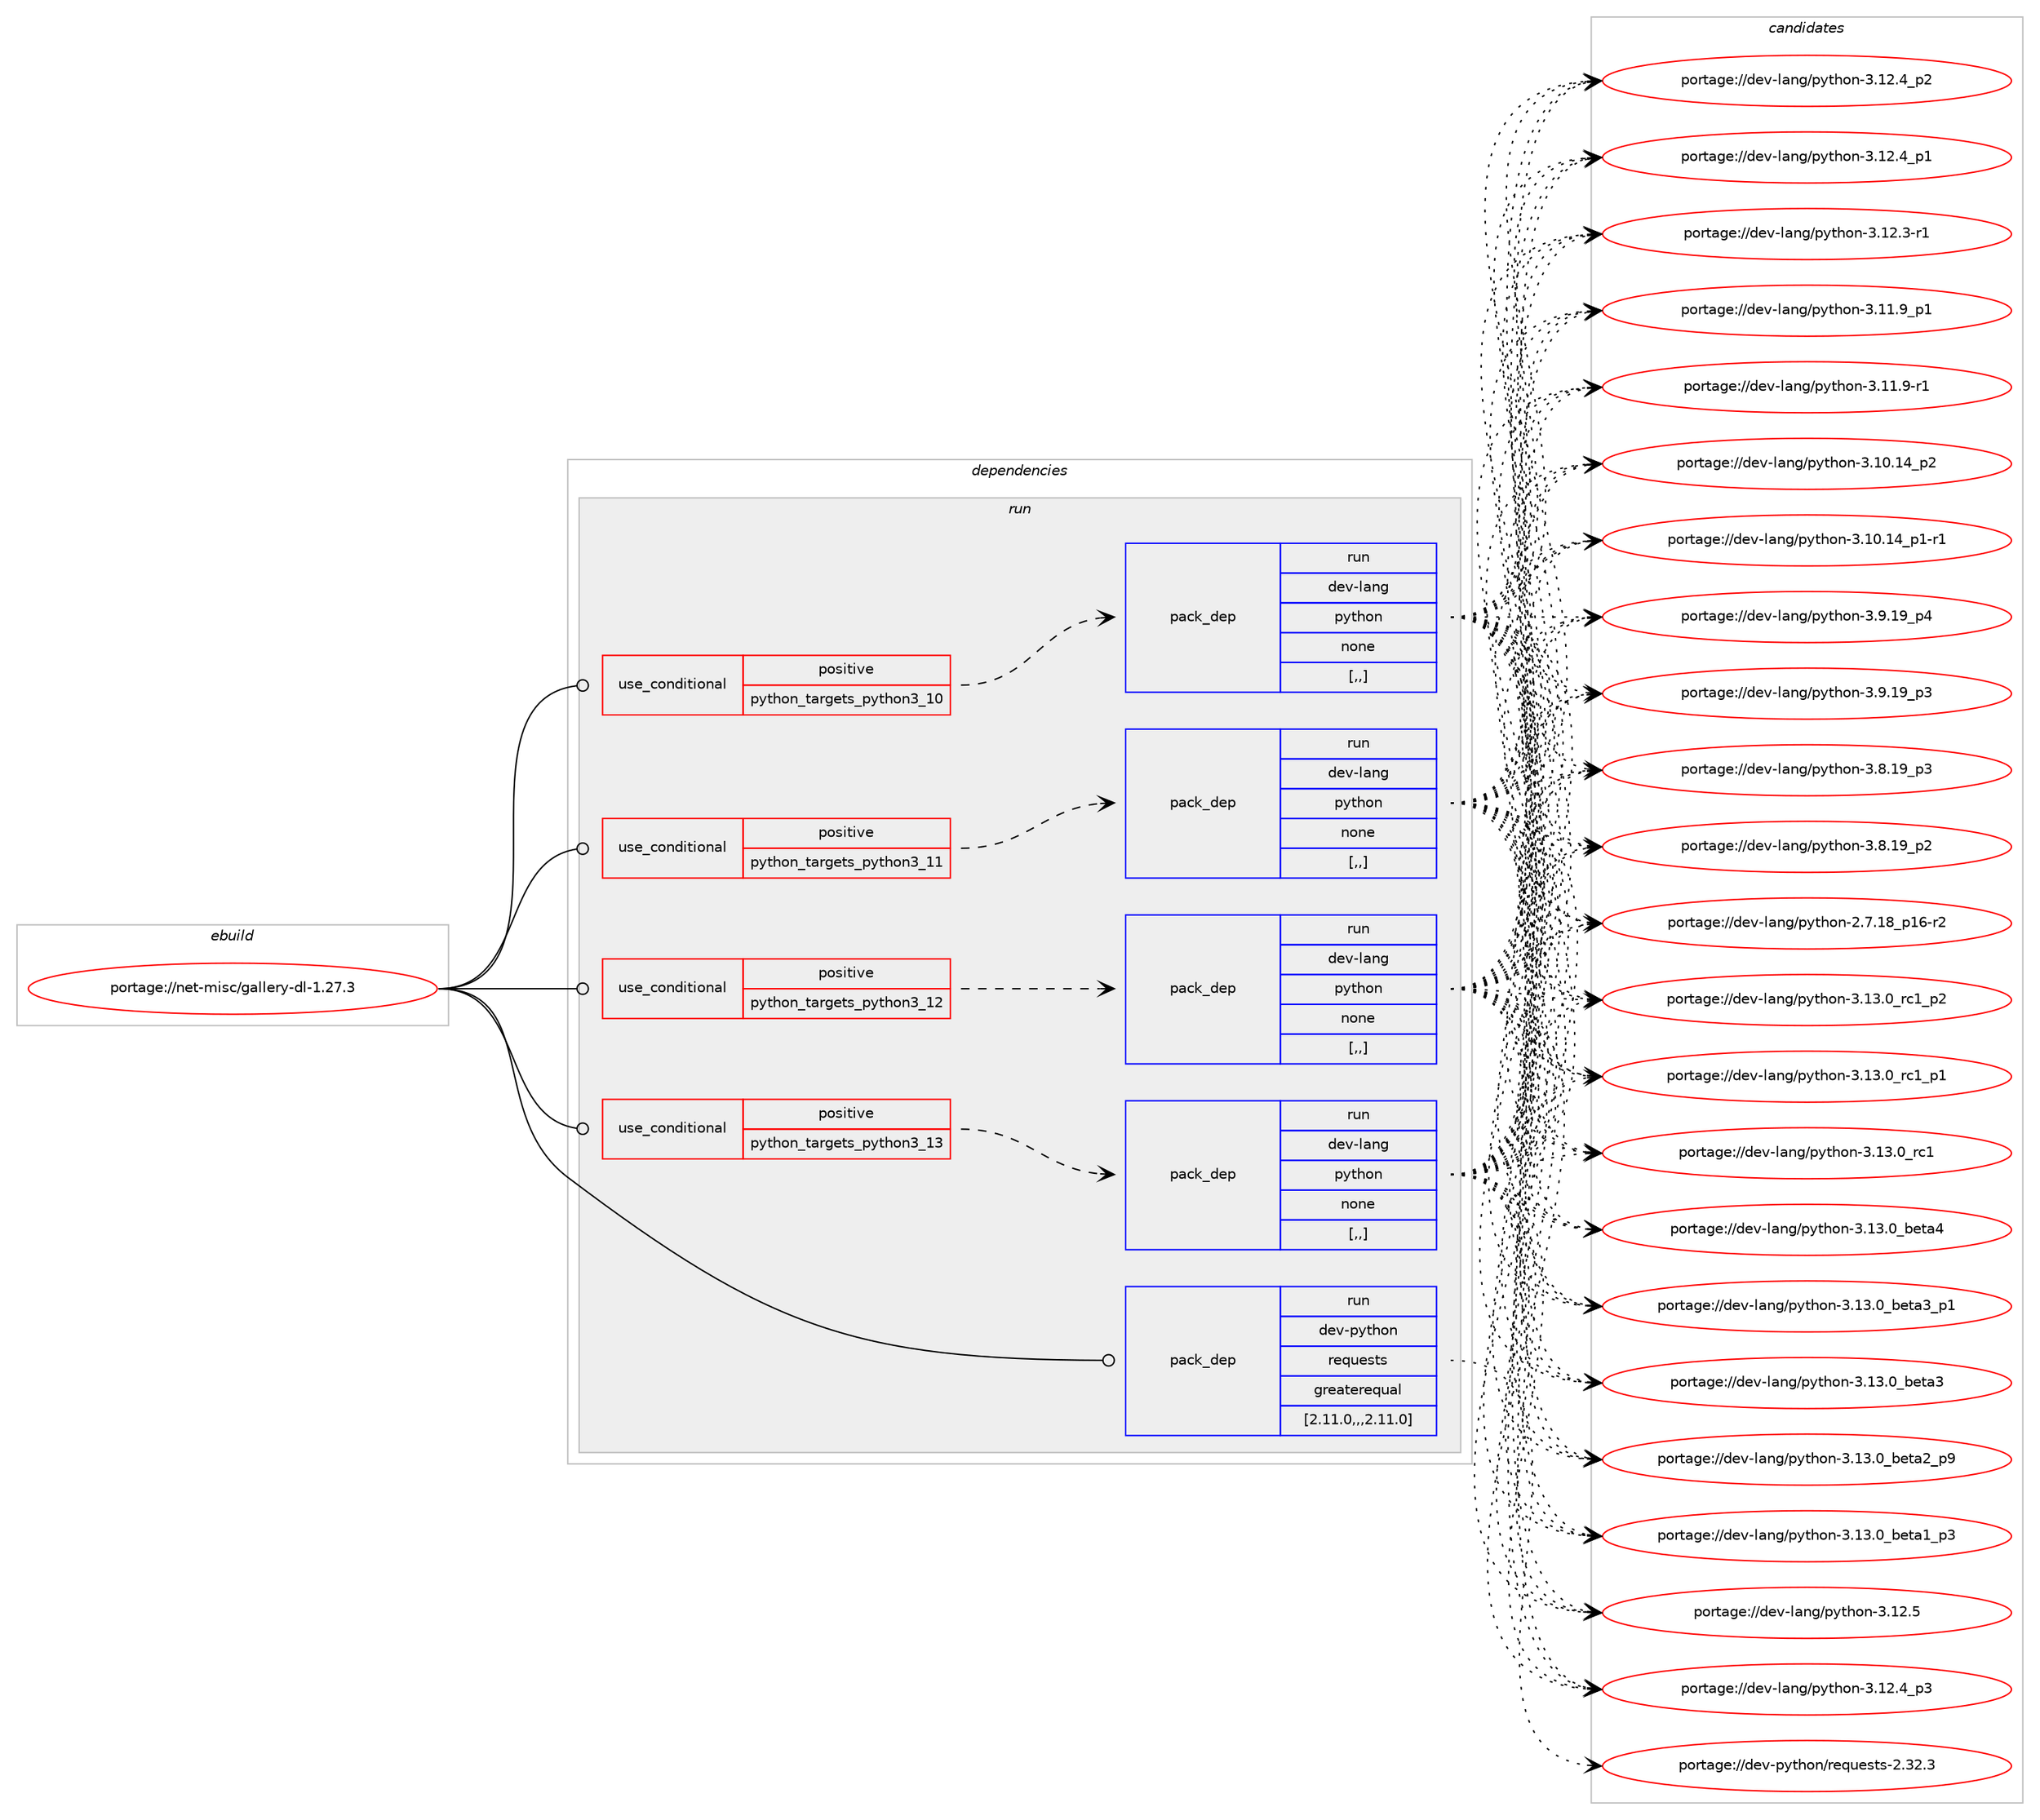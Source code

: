 digraph prolog {

# *************
# Graph options
# *************

newrank=true;
concentrate=true;
compound=true;
graph [rankdir=LR,fontname=Helvetica,fontsize=10,ranksep=1.5];#, ranksep=2.5, nodesep=0.2];
edge  [arrowhead=vee];
node  [fontname=Helvetica,fontsize=10];

# **********
# The ebuild
# **********

subgraph cluster_leftcol {
color=gray;
label=<<i>ebuild</i>>;
id [label="portage://net-misc/gallery-dl-1.27.3", color=red, width=4, href="../net-misc/gallery-dl-1.27.3.svg"];
}

# ****************
# The dependencies
# ****************

subgraph cluster_midcol {
color=gray;
label=<<i>dependencies</i>>;
subgraph cluster_compile {
fillcolor="#eeeeee";
style=filled;
label=<<i>compile</i>>;
}
subgraph cluster_compileandrun {
fillcolor="#eeeeee";
style=filled;
label=<<i>compile and run</i>>;
}
subgraph cluster_run {
fillcolor="#eeeeee";
style=filled;
label=<<i>run</i>>;
subgraph cond199 {
dependency772 [label=<<TABLE BORDER="0" CELLBORDER="1" CELLSPACING="0" CELLPADDING="4"><TR><TD ROWSPAN="3" CELLPADDING="10">use_conditional</TD></TR><TR><TD>positive</TD></TR><TR><TD>python_targets_python3_10</TD></TR></TABLE>>, shape=none, color=red];
subgraph pack563 {
dependency773 [label=<<TABLE BORDER="0" CELLBORDER="1" CELLSPACING="0" CELLPADDING="4" WIDTH="220"><TR><TD ROWSPAN="6" CELLPADDING="30">pack_dep</TD></TR><TR><TD WIDTH="110">run</TD></TR><TR><TD>dev-lang</TD></TR><TR><TD>python</TD></TR><TR><TD>none</TD></TR><TR><TD>[,,]</TD></TR></TABLE>>, shape=none, color=blue];
}
dependency772:e -> dependency773:w [weight=20,style="dashed",arrowhead="vee"];
}
id:e -> dependency772:w [weight=20,style="solid",arrowhead="odot"];
subgraph cond200 {
dependency774 [label=<<TABLE BORDER="0" CELLBORDER="1" CELLSPACING="0" CELLPADDING="4"><TR><TD ROWSPAN="3" CELLPADDING="10">use_conditional</TD></TR><TR><TD>positive</TD></TR><TR><TD>python_targets_python3_11</TD></TR></TABLE>>, shape=none, color=red];
subgraph pack564 {
dependency775 [label=<<TABLE BORDER="0" CELLBORDER="1" CELLSPACING="0" CELLPADDING="4" WIDTH="220"><TR><TD ROWSPAN="6" CELLPADDING="30">pack_dep</TD></TR><TR><TD WIDTH="110">run</TD></TR><TR><TD>dev-lang</TD></TR><TR><TD>python</TD></TR><TR><TD>none</TD></TR><TR><TD>[,,]</TD></TR></TABLE>>, shape=none, color=blue];
}
dependency774:e -> dependency775:w [weight=20,style="dashed",arrowhead="vee"];
}
id:e -> dependency774:w [weight=20,style="solid",arrowhead="odot"];
subgraph cond201 {
dependency776 [label=<<TABLE BORDER="0" CELLBORDER="1" CELLSPACING="0" CELLPADDING="4"><TR><TD ROWSPAN="3" CELLPADDING="10">use_conditional</TD></TR><TR><TD>positive</TD></TR><TR><TD>python_targets_python3_12</TD></TR></TABLE>>, shape=none, color=red];
subgraph pack565 {
dependency777 [label=<<TABLE BORDER="0" CELLBORDER="1" CELLSPACING="0" CELLPADDING="4" WIDTH="220"><TR><TD ROWSPAN="6" CELLPADDING="30">pack_dep</TD></TR><TR><TD WIDTH="110">run</TD></TR><TR><TD>dev-lang</TD></TR><TR><TD>python</TD></TR><TR><TD>none</TD></TR><TR><TD>[,,]</TD></TR></TABLE>>, shape=none, color=blue];
}
dependency776:e -> dependency777:w [weight=20,style="dashed",arrowhead="vee"];
}
id:e -> dependency776:w [weight=20,style="solid",arrowhead="odot"];
subgraph cond202 {
dependency778 [label=<<TABLE BORDER="0" CELLBORDER="1" CELLSPACING="0" CELLPADDING="4"><TR><TD ROWSPAN="3" CELLPADDING="10">use_conditional</TD></TR><TR><TD>positive</TD></TR><TR><TD>python_targets_python3_13</TD></TR></TABLE>>, shape=none, color=red];
subgraph pack566 {
dependency779 [label=<<TABLE BORDER="0" CELLBORDER="1" CELLSPACING="0" CELLPADDING="4" WIDTH="220"><TR><TD ROWSPAN="6" CELLPADDING="30">pack_dep</TD></TR><TR><TD WIDTH="110">run</TD></TR><TR><TD>dev-lang</TD></TR><TR><TD>python</TD></TR><TR><TD>none</TD></TR><TR><TD>[,,]</TD></TR></TABLE>>, shape=none, color=blue];
}
dependency778:e -> dependency779:w [weight=20,style="dashed",arrowhead="vee"];
}
id:e -> dependency778:w [weight=20,style="solid",arrowhead="odot"];
subgraph pack567 {
dependency780 [label=<<TABLE BORDER="0" CELLBORDER="1" CELLSPACING="0" CELLPADDING="4" WIDTH="220"><TR><TD ROWSPAN="6" CELLPADDING="30">pack_dep</TD></TR><TR><TD WIDTH="110">run</TD></TR><TR><TD>dev-python</TD></TR><TR><TD>requests</TD></TR><TR><TD>greaterequal</TD></TR><TR><TD>[2.11.0,,,2.11.0]</TD></TR></TABLE>>, shape=none, color=blue];
}
id:e -> dependency780:w [weight=20,style="solid",arrowhead="odot"];
}
}

# **************
# The candidates
# **************

subgraph cluster_choices {
rank=same;
color=gray;
label=<<i>candidates</i>>;

subgraph choice563 {
color=black;
nodesep=1;
choice100101118451089711010347112121116104111110455146495146489511499499511250 [label="portage://dev-lang/python-3.13.0_rc1_p2", color=red, width=4,href="../dev-lang/python-3.13.0_rc1_p2.svg"];
choice100101118451089711010347112121116104111110455146495146489511499499511249 [label="portage://dev-lang/python-3.13.0_rc1_p1", color=red, width=4,href="../dev-lang/python-3.13.0_rc1_p1.svg"];
choice10010111845108971101034711212111610411111045514649514648951149949 [label="portage://dev-lang/python-3.13.0_rc1", color=red, width=4,href="../dev-lang/python-3.13.0_rc1.svg"];
choice1001011184510897110103471121211161041111104551464951464895981011169752 [label="portage://dev-lang/python-3.13.0_beta4", color=red, width=4,href="../dev-lang/python-3.13.0_beta4.svg"];
choice10010111845108971101034711212111610411111045514649514648959810111697519511249 [label="portage://dev-lang/python-3.13.0_beta3_p1", color=red, width=4,href="../dev-lang/python-3.13.0_beta3_p1.svg"];
choice1001011184510897110103471121211161041111104551464951464895981011169751 [label="portage://dev-lang/python-3.13.0_beta3", color=red, width=4,href="../dev-lang/python-3.13.0_beta3.svg"];
choice10010111845108971101034711212111610411111045514649514648959810111697509511257 [label="portage://dev-lang/python-3.13.0_beta2_p9", color=red, width=4,href="../dev-lang/python-3.13.0_beta2_p9.svg"];
choice10010111845108971101034711212111610411111045514649514648959810111697499511251 [label="portage://dev-lang/python-3.13.0_beta1_p3", color=red, width=4,href="../dev-lang/python-3.13.0_beta1_p3.svg"];
choice10010111845108971101034711212111610411111045514649504653 [label="portage://dev-lang/python-3.12.5", color=red, width=4,href="../dev-lang/python-3.12.5.svg"];
choice100101118451089711010347112121116104111110455146495046529511251 [label="portage://dev-lang/python-3.12.4_p3", color=red, width=4,href="../dev-lang/python-3.12.4_p3.svg"];
choice100101118451089711010347112121116104111110455146495046529511250 [label="portage://dev-lang/python-3.12.4_p2", color=red, width=4,href="../dev-lang/python-3.12.4_p2.svg"];
choice100101118451089711010347112121116104111110455146495046529511249 [label="portage://dev-lang/python-3.12.4_p1", color=red, width=4,href="../dev-lang/python-3.12.4_p1.svg"];
choice100101118451089711010347112121116104111110455146495046514511449 [label="portage://dev-lang/python-3.12.3-r1", color=red, width=4,href="../dev-lang/python-3.12.3-r1.svg"];
choice100101118451089711010347112121116104111110455146494946579511249 [label="portage://dev-lang/python-3.11.9_p1", color=red, width=4,href="../dev-lang/python-3.11.9_p1.svg"];
choice100101118451089711010347112121116104111110455146494946574511449 [label="portage://dev-lang/python-3.11.9-r1", color=red, width=4,href="../dev-lang/python-3.11.9-r1.svg"];
choice10010111845108971101034711212111610411111045514649484649529511250 [label="portage://dev-lang/python-3.10.14_p2", color=red, width=4,href="../dev-lang/python-3.10.14_p2.svg"];
choice100101118451089711010347112121116104111110455146494846495295112494511449 [label="portage://dev-lang/python-3.10.14_p1-r1", color=red, width=4,href="../dev-lang/python-3.10.14_p1-r1.svg"];
choice100101118451089711010347112121116104111110455146574649579511252 [label="portage://dev-lang/python-3.9.19_p4", color=red, width=4,href="../dev-lang/python-3.9.19_p4.svg"];
choice100101118451089711010347112121116104111110455146574649579511251 [label="portage://dev-lang/python-3.9.19_p3", color=red, width=4,href="../dev-lang/python-3.9.19_p3.svg"];
choice100101118451089711010347112121116104111110455146564649579511251 [label="portage://dev-lang/python-3.8.19_p3", color=red, width=4,href="../dev-lang/python-3.8.19_p3.svg"];
choice100101118451089711010347112121116104111110455146564649579511250 [label="portage://dev-lang/python-3.8.19_p2", color=red, width=4,href="../dev-lang/python-3.8.19_p2.svg"];
choice100101118451089711010347112121116104111110455046554649569511249544511450 [label="portage://dev-lang/python-2.7.18_p16-r2", color=red, width=4,href="../dev-lang/python-2.7.18_p16-r2.svg"];
dependency773:e -> choice100101118451089711010347112121116104111110455146495146489511499499511250:w [style=dotted,weight="100"];
dependency773:e -> choice100101118451089711010347112121116104111110455146495146489511499499511249:w [style=dotted,weight="100"];
dependency773:e -> choice10010111845108971101034711212111610411111045514649514648951149949:w [style=dotted,weight="100"];
dependency773:e -> choice1001011184510897110103471121211161041111104551464951464895981011169752:w [style=dotted,weight="100"];
dependency773:e -> choice10010111845108971101034711212111610411111045514649514648959810111697519511249:w [style=dotted,weight="100"];
dependency773:e -> choice1001011184510897110103471121211161041111104551464951464895981011169751:w [style=dotted,weight="100"];
dependency773:e -> choice10010111845108971101034711212111610411111045514649514648959810111697509511257:w [style=dotted,weight="100"];
dependency773:e -> choice10010111845108971101034711212111610411111045514649514648959810111697499511251:w [style=dotted,weight="100"];
dependency773:e -> choice10010111845108971101034711212111610411111045514649504653:w [style=dotted,weight="100"];
dependency773:e -> choice100101118451089711010347112121116104111110455146495046529511251:w [style=dotted,weight="100"];
dependency773:e -> choice100101118451089711010347112121116104111110455146495046529511250:w [style=dotted,weight="100"];
dependency773:e -> choice100101118451089711010347112121116104111110455146495046529511249:w [style=dotted,weight="100"];
dependency773:e -> choice100101118451089711010347112121116104111110455146495046514511449:w [style=dotted,weight="100"];
dependency773:e -> choice100101118451089711010347112121116104111110455146494946579511249:w [style=dotted,weight="100"];
dependency773:e -> choice100101118451089711010347112121116104111110455146494946574511449:w [style=dotted,weight="100"];
dependency773:e -> choice10010111845108971101034711212111610411111045514649484649529511250:w [style=dotted,weight="100"];
dependency773:e -> choice100101118451089711010347112121116104111110455146494846495295112494511449:w [style=dotted,weight="100"];
dependency773:e -> choice100101118451089711010347112121116104111110455146574649579511252:w [style=dotted,weight="100"];
dependency773:e -> choice100101118451089711010347112121116104111110455146574649579511251:w [style=dotted,weight="100"];
dependency773:e -> choice100101118451089711010347112121116104111110455146564649579511251:w [style=dotted,weight="100"];
dependency773:e -> choice100101118451089711010347112121116104111110455146564649579511250:w [style=dotted,weight="100"];
dependency773:e -> choice100101118451089711010347112121116104111110455046554649569511249544511450:w [style=dotted,weight="100"];
}
subgraph choice564 {
color=black;
nodesep=1;
choice100101118451089711010347112121116104111110455146495146489511499499511250 [label="portage://dev-lang/python-3.13.0_rc1_p2", color=red, width=4,href="../dev-lang/python-3.13.0_rc1_p2.svg"];
choice100101118451089711010347112121116104111110455146495146489511499499511249 [label="portage://dev-lang/python-3.13.0_rc1_p1", color=red, width=4,href="../dev-lang/python-3.13.0_rc1_p1.svg"];
choice10010111845108971101034711212111610411111045514649514648951149949 [label="portage://dev-lang/python-3.13.0_rc1", color=red, width=4,href="../dev-lang/python-3.13.0_rc1.svg"];
choice1001011184510897110103471121211161041111104551464951464895981011169752 [label="portage://dev-lang/python-3.13.0_beta4", color=red, width=4,href="../dev-lang/python-3.13.0_beta4.svg"];
choice10010111845108971101034711212111610411111045514649514648959810111697519511249 [label="portage://dev-lang/python-3.13.0_beta3_p1", color=red, width=4,href="../dev-lang/python-3.13.0_beta3_p1.svg"];
choice1001011184510897110103471121211161041111104551464951464895981011169751 [label="portage://dev-lang/python-3.13.0_beta3", color=red, width=4,href="../dev-lang/python-3.13.0_beta3.svg"];
choice10010111845108971101034711212111610411111045514649514648959810111697509511257 [label="portage://dev-lang/python-3.13.0_beta2_p9", color=red, width=4,href="../dev-lang/python-3.13.0_beta2_p9.svg"];
choice10010111845108971101034711212111610411111045514649514648959810111697499511251 [label="portage://dev-lang/python-3.13.0_beta1_p3", color=red, width=4,href="../dev-lang/python-3.13.0_beta1_p3.svg"];
choice10010111845108971101034711212111610411111045514649504653 [label="portage://dev-lang/python-3.12.5", color=red, width=4,href="../dev-lang/python-3.12.5.svg"];
choice100101118451089711010347112121116104111110455146495046529511251 [label="portage://dev-lang/python-3.12.4_p3", color=red, width=4,href="../dev-lang/python-3.12.4_p3.svg"];
choice100101118451089711010347112121116104111110455146495046529511250 [label="portage://dev-lang/python-3.12.4_p2", color=red, width=4,href="../dev-lang/python-3.12.4_p2.svg"];
choice100101118451089711010347112121116104111110455146495046529511249 [label="portage://dev-lang/python-3.12.4_p1", color=red, width=4,href="../dev-lang/python-3.12.4_p1.svg"];
choice100101118451089711010347112121116104111110455146495046514511449 [label="portage://dev-lang/python-3.12.3-r1", color=red, width=4,href="../dev-lang/python-3.12.3-r1.svg"];
choice100101118451089711010347112121116104111110455146494946579511249 [label="portage://dev-lang/python-3.11.9_p1", color=red, width=4,href="../dev-lang/python-3.11.9_p1.svg"];
choice100101118451089711010347112121116104111110455146494946574511449 [label="portage://dev-lang/python-3.11.9-r1", color=red, width=4,href="../dev-lang/python-3.11.9-r1.svg"];
choice10010111845108971101034711212111610411111045514649484649529511250 [label="portage://dev-lang/python-3.10.14_p2", color=red, width=4,href="../dev-lang/python-3.10.14_p2.svg"];
choice100101118451089711010347112121116104111110455146494846495295112494511449 [label="portage://dev-lang/python-3.10.14_p1-r1", color=red, width=4,href="../dev-lang/python-3.10.14_p1-r1.svg"];
choice100101118451089711010347112121116104111110455146574649579511252 [label="portage://dev-lang/python-3.9.19_p4", color=red, width=4,href="../dev-lang/python-3.9.19_p4.svg"];
choice100101118451089711010347112121116104111110455146574649579511251 [label="portage://dev-lang/python-3.9.19_p3", color=red, width=4,href="../dev-lang/python-3.9.19_p3.svg"];
choice100101118451089711010347112121116104111110455146564649579511251 [label="portage://dev-lang/python-3.8.19_p3", color=red, width=4,href="../dev-lang/python-3.8.19_p3.svg"];
choice100101118451089711010347112121116104111110455146564649579511250 [label="portage://dev-lang/python-3.8.19_p2", color=red, width=4,href="../dev-lang/python-3.8.19_p2.svg"];
choice100101118451089711010347112121116104111110455046554649569511249544511450 [label="portage://dev-lang/python-2.7.18_p16-r2", color=red, width=4,href="../dev-lang/python-2.7.18_p16-r2.svg"];
dependency775:e -> choice100101118451089711010347112121116104111110455146495146489511499499511250:w [style=dotted,weight="100"];
dependency775:e -> choice100101118451089711010347112121116104111110455146495146489511499499511249:w [style=dotted,weight="100"];
dependency775:e -> choice10010111845108971101034711212111610411111045514649514648951149949:w [style=dotted,weight="100"];
dependency775:e -> choice1001011184510897110103471121211161041111104551464951464895981011169752:w [style=dotted,weight="100"];
dependency775:e -> choice10010111845108971101034711212111610411111045514649514648959810111697519511249:w [style=dotted,weight="100"];
dependency775:e -> choice1001011184510897110103471121211161041111104551464951464895981011169751:w [style=dotted,weight="100"];
dependency775:e -> choice10010111845108971101034711212111610411111045514649514648959810111697509511257:w [style=dotted,weight="100"];
dependency775:e -> choice10010111845108971101034711212111610411111045514649514648959810111697499511251:w [style=dotted,weight="100"];
dependency775:e -> choice10010111845108971101034711212111610411111045514649504653:w [style=dotted,weight="100"];
dependency775:e -> choice100101118451089711010347112121116104111110455146495046529511251:w [style=dotted,weight="100"];
dependency775:e -> choice100101118451089711010347112121116104111110455146495046529511250:w [style=dotted,weight="100"];
dependency775:e -> choice100101118451089711010347112121116104111110455146495046529511249:w [style=dotted,weight="100"];
dependency775:e -> choice100101118451089711010347112121116104111110455146495046514511449:w [style=dotted,weight="100"];
dependency775:e -> choice100101118451089711010347112121116104111110455146494946579511249:w [style=dotted,weight="100"];
dependency775:e -> choice100101118451089711010347112121116104111110455146494946574511449:w [style=dotted,weight="100"];
dependency775:e -> choice10010111845108971101034711212111610411111045514649484649529511250:w [style=dotted,weight="100"];
dependency775:e -> choice100101118451089711010347112121116104111110455146494846495295112494511449:w [style=dotted,weight="100"];
dependency775:e -> choice100101118451089711010347112121116104111110455146574649579511252:w [style=dotted,weight="100"];
dependency775:e -> choice100101118451089711010347112121116104111110455146574649579511251:w [style=dotted,weight="100"];
dependency775:e -> choice100101118451089711010347112121116104111110455146564649579511251:w [style=dotted,weight="100"];
dependency775:e -> choice100101118451089711010347112121116104111110455146564649579511250:w [style=dotted,weight="100"];
dependency775:e -> choice100101118451089711010347112121116104111110455046554649569511249544511450:w [style=dotted,weight="100"];
}
subgraph choice565 {
color=black;
nodesep=1;
choice100101118451089711010347112121116104111110455146495146489511499499511250 [label="portage://dev-lang/python-3.13.0_rc1_p2", color=red, width=4,href="../dev-lang/python-3.13.0_rc1_p2.svg"];
choice100101118451089711010347112121116104111110455146495146489511499499511249 [label="portage://dev-lang/python-3.13.0_rc1_p1", color=red, width=4,href="../dev-lang/python-3.13.0_rc1_p1.svg"];
choice10010111845108971101034711212111610411111045514649514648951149949 [label="portage://dev-lang/python-3.13.0_rc1", color=red, width=4,href="../dev-lang/python-3.13.0_rc1.svg"];
choice1001011184510897110103471121211161041111104551464951464895981011169752 [label="portage://dev-lang/python-3.13.0_beta4", color=red, width=4,href="../dev-lang/python-3.13.0_beta4.svg"];
choice10010111845108971101034711212111610411111045514649514648959810111697519511249 [label="portage://dev-lang/python-3.13.0_beta3_p1", color=red, width=4,href="../dev-lang/python-3.13.0_beta3_p1.svg"];
choice1001011184510897110103471121211161041111104551464951464895981011169751 [label="portage://dev-lang/python-3.13.0_beta3", color=red, width=4,href="../dev-lang/python-3.13.0_beta3.svg"];
choice10010111845108971101034711212111610411111045514649514648959810111697509511257 [label="portage://dev-lang/python-3.13.0_beta2_p9", color=red, width=4,href="../dev-lang/python-3.13.0_beta2_p9.svg"];
choice10010111845108971101034711212111610411111045514649514648959810111697499511251 [label="portage://dev-lang/python-3.13.0_beta1_p3", color=red, width=4,href="../dev-lang/python-3.13.0_beta1_p3.svg"];
choice10010111845108971101034711212111610411111045514649504653 [label="portage://dev-lang/python-3.12.5", color=red, width=4,href="../dev-lang/python-3.12.5.svg"];
choice100101118451089711010347112121116104111110455146495046529511251 [label="portage://dev-lang/python-3.12.4_p3", color=red, width=4,href="../dev-lang/python-3.12.4_p3.svg"];
choice100101118451089711010347112121116104111110455146495046529511250 [label="portage://dev-lang/python-3.12.4_p2", color=red, width=4,href="../dev-lang/python-3.12.4_p2.svg"];
choice100101118451089711010347112121116104111110455146495046529511249 [label="portage://dev-lang/python-3.12.4_p1", color=red, width=4,href="../dev-lang/python-3.12.4_p1.svg"];
choice100101118451089711010347112121116104111110455146495046514511449 [label="portage://dev-lang/python-3.12.3-r1", color=red, width=4,href="../dev-lang/python-3.12.3-r1.svg"];
choice100101118451089711010347112121116104111110455146494946579511249 [label="portage://dev-lang/python-3.11.9_p1", color=red, width=4,href="../dev-lang/python-3.11.9_p1.svg"];
choice100101118451089711010347112121116104111110455146494946574511449 [label="portage://dev-lang/python-3.11.9-r1", color=red, width=4,href="../dev-lang/python-3.11.9-r1.svg"];
choice10010111845108971101034711212111610411111045514649484649529511250 [label="portage://dev-lang/python-3.10.14_p2", color=red, width=4,href="../dev-lang/python-3.10.14_p2.svg"];
choice100101118451089711010347112121116104111110455146494846495295112494511449 [label="portage://dev-lang/python-3.10.14_p1-r1", color=red, width=4,href="../dev-lang/python-3.10.14_p1-r1.svg"];
choice100101118451089711010347112121116104111110455146574649579511252 [label="portage://dev-lang/python-3.9.19_p4", color=red, width=4,href="../dev-lang/python-3.9.19_p4.svg"];
choice100101118451089711010347112121116104111110455146574649579511251 [label="portage://dev-lang/python-3.9.19_p3", color=red, width=4,href="../dev-lang/python-3.9.19_p3.svg"];
choice100101118451089711010347112121116104111110455146564649579511251 [label="portage://dev-lang/python-3.8.19_p3", color=red, width=4,href="../dev-lang/python-3.8.19_p3.svg"];
choice100101118451089711010347112121116104111110455146564649579511250 [label="portage://dev-lang/python-3.8.19_p2", color=red, width=4,href="../dev-lang/python-3.8.19_p2.svg"];
choice100101118451089711010347112121116104111110455046554649569511249544511450 [label="portage://dev-lang/python-2.7.18_p16-r2", color=red, width=4,href="../dev-lang/python-2.7.18_p16-r2.svg"];
dependency777:e -> choice100101118451089711010347112121116104111110455146495146489511499499511250:w [style=dotted,weight="100"];
dependency777:e -> choice100101118451089711010347112121116104111110455146495146489511499499511249:w [style=dotted,weight="100"];
dependency777:e -> choice10010111845108971101034711212111610411111045514649514648951149949:w [style=dotted,weight="100"];
dependency777:e -> choice1001011184510897110103471121211161041111104551464951464895981011169752:w [style=dotted,weight="100"];
dependency777:e -> choice10010111845108971101034711212111610411111045514649514648959810111697519511249:w [style=dotted,weight="100"];
dependency777:e -> choice1001011184510897110103471121211161041111104551464951464895981011169751:w [style=dotted,weight="100"];
dependency777:e -> choice10010111845108971101034711212111610411111045514649514648959810111697509511257:w [style=dotted,weight="100"];
dependency777:e -> choice10010111845108971101034711212111610411111045514649514648959810111697499511251:w [style=dotted,weight="100"];
dependency777:e -> choice10010111845108971101034711212111610411111045514649504653:w [style=dotted,weight="100"];
dependency777:e -> choice100101118451089711010347112121116104111110455146495046529511251:w [style=dotted,weight="100"];
dependency777:e -> choice100101118451089711010347112121116104111110455146495046529511250:w [style=dotted,weight="100"];
dependency777:e -> choice100101118451089711010347112121116104111110455146495046529511249:w [style=dotted,weight="100"];
dependency777:e -> choice100101118451089711010347112121116104111110455146495046514511449:w [style=dotted,weight="100"];
dependency777:e -> choice100101118451089711010347112121116104111110455146494946579511249:w [style=dotted,weight="100"];
dependency777:e -> choice100101118451089711010347112121116104111110455146494946574511449:w [style=dotted,weight="100"];
dependency777:e -> choice10010111845108971101034711212111610411111045514649484649529511250:w [style=dotted,weight="100"];
dependency777:e -> choice100101118451089711010347112121116104111110455146494846495295112494511449:w [style=dotted,weight="100"];
dependency777:e -> choice100101118451089711010347112121116104111110455146574649579511252:w [style=dotted,weight="100"];
dependency777:e -> choice100101118451089711010347112121116104111110455146574649579511251:w [style=dotted,weight="100"];
dependency777:e -> choice100101118451089711010347112121116104111110455146564649579511251:w [style=dotted,weight="100"];
dependency777:e -> choice100101118451089711010347112121116104111110455146564649579511250:w [style=dotted,weight="100"];
dependency777:e -> choice100101118451089711010347112121116104111110455046554649569511249544511450:w [style=dotted,weight="100"];
}
subgraph choice566 {
color=black;
nodesep=1;
choice100101118451089711010347112121116104111110455146495146489511499499511250 [label="portage://dev-lang/python-3.13.0_rc1_p2", color=red, width=4,href="../dev-lang/python-3.13.0_rc1_p2.svg"];
choice100101118451089711010347112121116104111110455146495146489511499499511249 [label="portage://dev-lang/python-3.13.0_rc1_p1", color=red, width=4,href="../dev-lang/python-3.13.0_rc1_p1.svg"];
choice10010111845108971101034711212111610411111045514649514648951149949 [label="portage://dev-lang/python-3.13.0_rc1", color=red, width=4,href="../dev-lang/python-3.13.0_rc1.svg"];
choice1001011184510897110103471121211161041111104551464951464895981011169752 [label="portage://dev-lang/python-3.13.0_beta4", color=red, width=4,href="../dev-lang/python-3.13.0_beta4.svg"];
choice10010111845108971101034711212111610411111045514649514648959810111697519511249 [label="portage://dev-lang/python-3.13.0_beta3_p1", color=red, width=4,href="../dev-lang/python-3.13.0_beta3_p1.svg"];
choice1001011184510897110103471121211161041111104551464951464895981011169751 [label="portage://dev-lang/python-3.13.0_beta3", color=red, width=4,href="../dev-lang/python-3.13.0_beta3.svg"];
choice10010111845108971101034711212111610411111045514649514648959810111697509511257 [label="portage://dev-lang/python-3.13.0_beta2_p9", color=red, width=4,href="../dev-lang/python-3.13.0_beta2_p9.svg"];
choice10010111845108971101034711212111610411111045514649514648959810111697499511251 [label="portage://dev-lang/python-3.13.0_beta1_p3", color=red, width=4,href="../dev-lang/python-3.13.0_beta1_p3.svg"];
choice10010111845108971101034711212111610411111045514649504653 [label="portage://dev-lang/python-3.12.5", color=red, width=4,href="../dev-lang/python-3.12.5.svg"];
choice100101118451089711010347112121116104111110455146495046529511251 [label="portage://dev-lang/python-3.12.4_p3", color=red, width=4,href="../dev-lang/python-3.12.4_p3.svg"];
choice100101118451089711010347112121116104111110455146495046529511250 [label="portage://dev-lang/python-3.12.4_p2", color=red, width=4,href="../dev-lang/python-3.12.4_p2.svg"];
choice100101118451089711010347112121116104111110455146495046529511249 [label="portage://dev-lang/python-3.12.4_p1", color=red, width=4,href="../dev-lang/python-3.12.4_p1.svg"];
choice100101118451089711010347112121116104111110455146495046514511449 [label="portage://dev-lang/python-3.12.3-r1", color=red, width=4,href="../dev-lang/python-3.12.3-r1.svg"];
choice100101118451089711010347112121116104111110455146494946579511249 [label="portage://dev-lang/python-3.11.9_p1", color=red, width=4,href="../dev-lang/python-3.11.9_p1.svg"];
choice100101118451089711010347112121116104111110455146494946574511449 [label="portage://dev-lang/python-3.11.9-r1", color=red, width=4,href="../dev-lang/python-3.11.9-r1.svg"];
choice10010111845108971101034711212111610411111045514649484649529511250 [label="portage://dev-lang/python-3.10.14_p2", color=red, width=4,href="../dev-lang/python-3.10.14_p2.svg"];
choice100101118451089711010347112121116104111110455146494846495295112494511449 [label="portage://dev-lang/python-3.10.14_p1-r1", color=red, width=4,href="../dev-lang/python-3.10.14_p1-r1.svg"];
choice100101118451089711010347112121116104111110455146574649579511252 [label="portage://dev-lang/python-3.9.19_p4", color=red, width=4,href="../dev-lang/python-3.9.19_p4.svg"];
choice100101118451089711010347112121116104111110455146574649579511251 [label="portage://dev-lang/python-3.9.19_p3", color=red, width=4,href="../dev-lang/python-3.9.19_p3.svg"];
choice100101118451089711010347112121116104111110455146564649579511251 [label="portage://dev-lang/python-3.8.19_p3", color=red, width=4,href="../dev-lang/python-3.8.19_p3.svg"];
choice100101118451089711010347112121116104111110455146564649579511250 [label="portage://dev-lang/python-3.8.19_p2", color=red, width=4,href="../dev-lang/python-3.8.19_p2.svg"];
choice100101118451089711010347112121116104111110455046554649569511249544511450 [label="portage://dev-lang/python-2.7.18_p16-r2", color=red, width=4,href="../dev-lang/python-2.7.18_p16-r2.svg"];
dependency779:e -> choice100101118451089711010347112121116104111110455146495146489511499499511250:w [style=dotted,weight="100"];
dependency779:e -> choice100101118451089711010347112121116104111110455146495146489511499499511249:w [style=dotted,weight="100"];
dependency779:e -> choice10010111845108971101034711212111610411111045514649514648951149949:w [style=dotted,weight="100"];
dependency779:e -> choice1001011184510897110103471121211161041111104551464951464895981011169752:w [style=dotted,weight="100"];
dependency779:e -> choice10010111845108971101034711212111610411111045514649514648959810111697519511249:w [style=dotted,weight="100"];
dependency779:e -> choice1001011184510897110103471121211161041111104551464951464895981011169751:w [style=dotted,weight="100"];
dependency779:e -> choice10010111845108971101034711212111610411111045514649514648959810111697509511257:w [style=dotted,weight="100"];
dependency779:e -> choice10010111845108971101034711212111610411111045514649514648959810111697499511251:w [style=dotted,weight="100"];
dependency779:e -> choice10010111845108971101034711212111610411111045514649504653:w [style=dotted,weight="100"];
dependency779:e -> choice100101118451089711010347112121116104111110455146495046529511251:w [style=dotted,weight="100"];
dependency779:e -> choice100101118451089711010347112121116104111110455146495046529511250:w [style=dotted,weight="100"];
dependency779:e -> choice100101118451089711010347112121116104111110455146495046529511249:w [style=dotted,weight="100"];
dependency779:e -> choice100101118451089711010347112121116104111110455146495046514511449:w [style=dotted,weight="100"];
dependency779:e -> choice100101118451089711010347112121116104111110455146494946579511249:w [style=dotted,weight="100"];
dependency779:e -> choice100101118451089711010347112121116104111110455146494946574511449:w [style=dotted,weight="100"];
dependency779:e -> choice10010111845108971101034711212111610411111045514649484649529511250:w [style=dotted,weight="100"];
dependency779:e -> choice100101118451089711010347112121116104111110455146494846495295112494511449:w [style=dotted,weight="100"];
dependency779:e -> choice100101118451089711010347112121116104111110455146574649579511252:w [style=dotted,weight="100"];
dependency779:e -> choice100101118451089711010347112121116104111110455146574649579511251:w [style=dotted,weight="100"];
dependency779:e -> choice100101118451089711010347112121116104111110455146564649579511251:w [style=dotted,weight="100"];
dependency779:e -> choice100101118451089711010347112121116104111110455146564649579511250:w [style=dotted,weight="100"];
dependency779:e -> choice100101118451089711010347112121116104111110455046554649569511249544511450:w [style=dotted,weight="100"];
}
subgraph choice567 {
color=black;
nodesep=1;
choice100101118451121211161041111104711410111311710111511611545504651504651 [label="portage://dev-python/requests-2.32.3", color=red, width=4,href="../dev-python/requests-2.32.3.svg"];
dependency780:e -> choice100101118451121211161041111104711410111311710111511611545504651504651:w [style=dotted,weight="100"];
}
}

}
